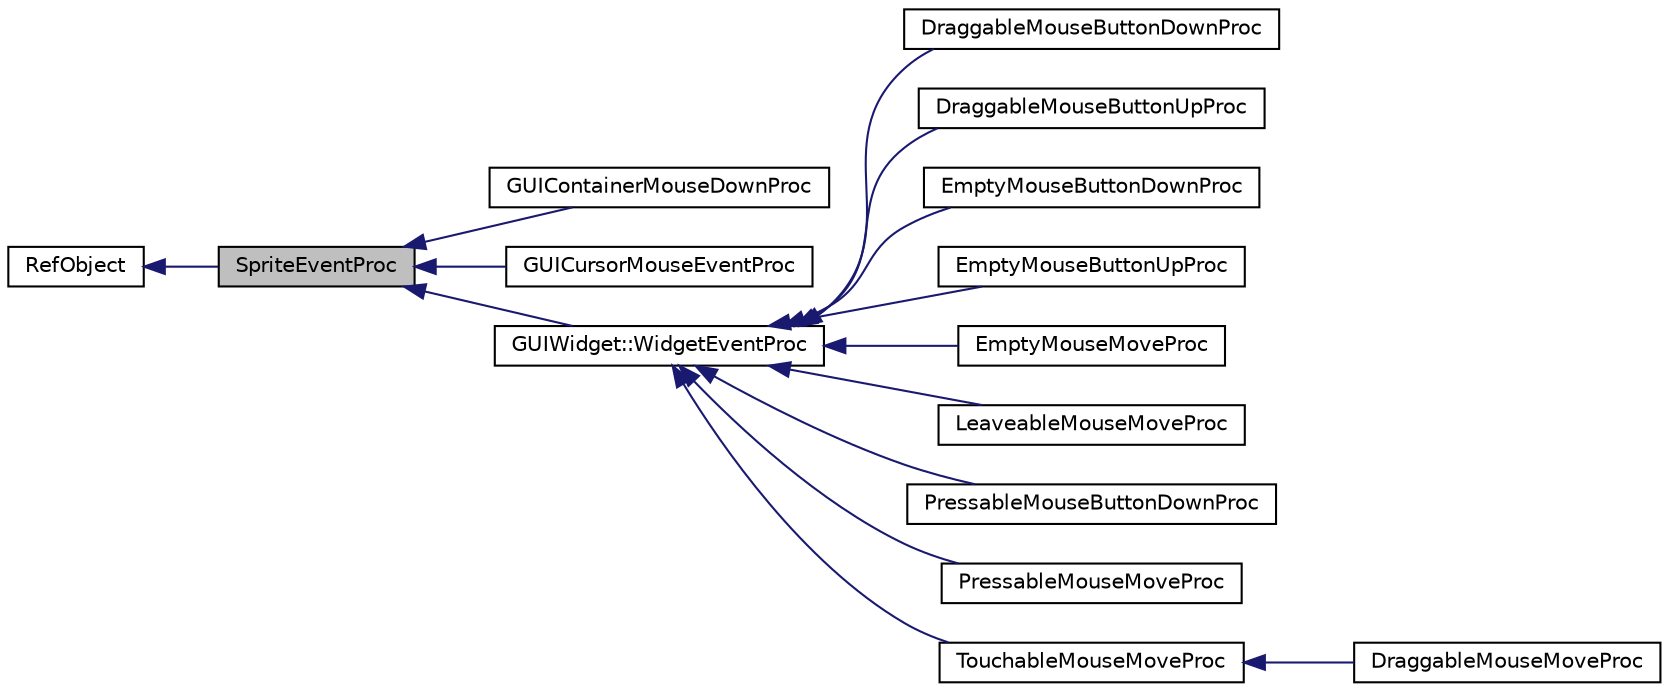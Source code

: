 digraph "SpriteEventProc"
{
  edge [fontname="Helvetica",fontsize="10",labelfontname="Helvetica",labelfontsize="10"];
  node [fontname="Helvetica",fontsize="10",shape=record];
  rankdir="LR";
  Node1 [label="SpriteEventProc",height=0.2,width=0.4,color="black", fillcolor="grey75", style="filled", fontcolor="black"];
  Node2 -> Node1 [dir="back",color="midnightblue",fontsize="10",style="solid",fontname="Helvetica"];
  Node2 [label="RefObject",height=0.2,width=0.4,color="black", fillcolor="white", style="filled",URL="$class_ref_object.html"];
  Node1 -> Node3 [dir="back",color="midnightblue",fontsize="10",style="solid",fontname="Helvetica"];
  Node3 [label="GUIContainerMouseDownProc",height=0.2,width=0.4,color="black", fillcolor="white", style="filled",URL="$class_g_u_i_container_mouse_down_proc.html"];
  Node1 -> Node4 [dir="back",color="midnightblue",fontsize="10",style="solid",fontname="Helvetica"];
  Node4 [label="GUICursorMouseEventProc",height=0.2,width=0.4,color="black", fillcolor="white", style="filled",URL="$class_g_u_i_cursor_mouse_event_proc.html"];
  Node1 -> Node5 [dir="back",color="midnightblue",fontsize="10",style="solid",fontname="Helvetica"];
  Node5 [label="GUIWidget::WidgetEventProc",height=0.2,width=0.4,color="black", fillcolor="white", style="filled",URL="$class_g_u_i_widget_1_1_widget_event_proc.html"];
  Node5 -> Node6 [dir="back",color="midnightblue",fontsize="10",style="solid",fontname="Helvetica"];
  Node6 [label="DraggableMouseButtonDownProc",height=0.2,width=0.4,color="black", fillcolor="white", style="filled",URL="$class_draggable_mouse_button_down_proc.html"];
  Node5 -> Node7 [dir="back",color="midnightblue",fontsize="10",style="solid",fontname="Helvetica"];
  Node7 [label="DraggableMouseButtonUpProc",height=0.2,width=0.4,color="black", fillcolor="white", style="filled",URL="$class_draggable_mouse_button_up_proc.html"];
  Node5 -> Node8 [dir="back",color="midnightblue",fontsize="10",style="solid",fontname="Helvetica"];
  Node8 [label="EmptyMouseButtonDownProc",height=0.2,width=0.4,color="black", fillcolor="white", style="filled",URL="$class_empty_mouse_button_down_proc.html"];
  Node5 -> Node9 [dir="back",color="midnightblue",fontsize="10",style="solid",fontname="Helvetica"];
  Node9 [label="EmptyMouseButtonUpProc",height=0.2,width=0.4,color="black", fillcolor="white", style="filled",URL="$class_empty_mouse_button_up_proc.html"];
  Node5 -> Node10 [dir="back",color="midnightblue",fontsize="10",style="solid",fontname="Helvetica"];
  Node10 [label="EmptyMouseMoveProc",height=0.2,width=0.4,color="black", fillcolor="white", style="filled",URL="$class_empty_mouse_move_proc.html"];
  Node5 -> Node11 [dir="back",color="midnightblue",fontsize="10",style="solid",fontname="Helvetica"];
  Node11 [label="LeaveableMouseMoveProc",height=0.2,width=0.4,color="black", fillcolor="white", style="filled",URL="$class_leaveable_mouse_move_proc.html"];
  Node5 -> Node12 [dir="back",color="midnightblue",fontsize="10",style="solid",fontname="Helvetica"];
  Node12 [label="PressableMouseButtonDownProc",height=0.2,width=0.4,color="black", fillcolor="white", style="filled",URL="$class_pressable_mouse_button_down_proc.html"];
  Node5 -> Node13 [dir="back",color="midnightblue",fontsize="10",style="solid",fontname="Helvetica"];
  Node13 [label="PressableMouseMoveProc",height=0.2,width=0.4,color="black", fillcolor="white", style="filled",URL="$class_pressable_mouse_move_proc.html"];
  Node5 -> Node14 [dir="back",color="midnightblue",fontsize="10",style="solid",fontname="Helvetica"];
  Node14 [label="TouchableMouseMoveProc",height=0.2,width=0.4,color="black", fillcolor="white", style="filled",URL="$class_touchable_mouse_move_proc.html"];
  Node14 -> Node15 [dir="back",color="midnightblue",fontsize="10",style="solid",fontname="Helvetica"];
  Node15 [label="DraggableMouseMoveProc",height=0.2,width=0.4,color="black", fillcolor="white", style="filled",URL="$class_draggable_mouse_move_proc.html"];
}
